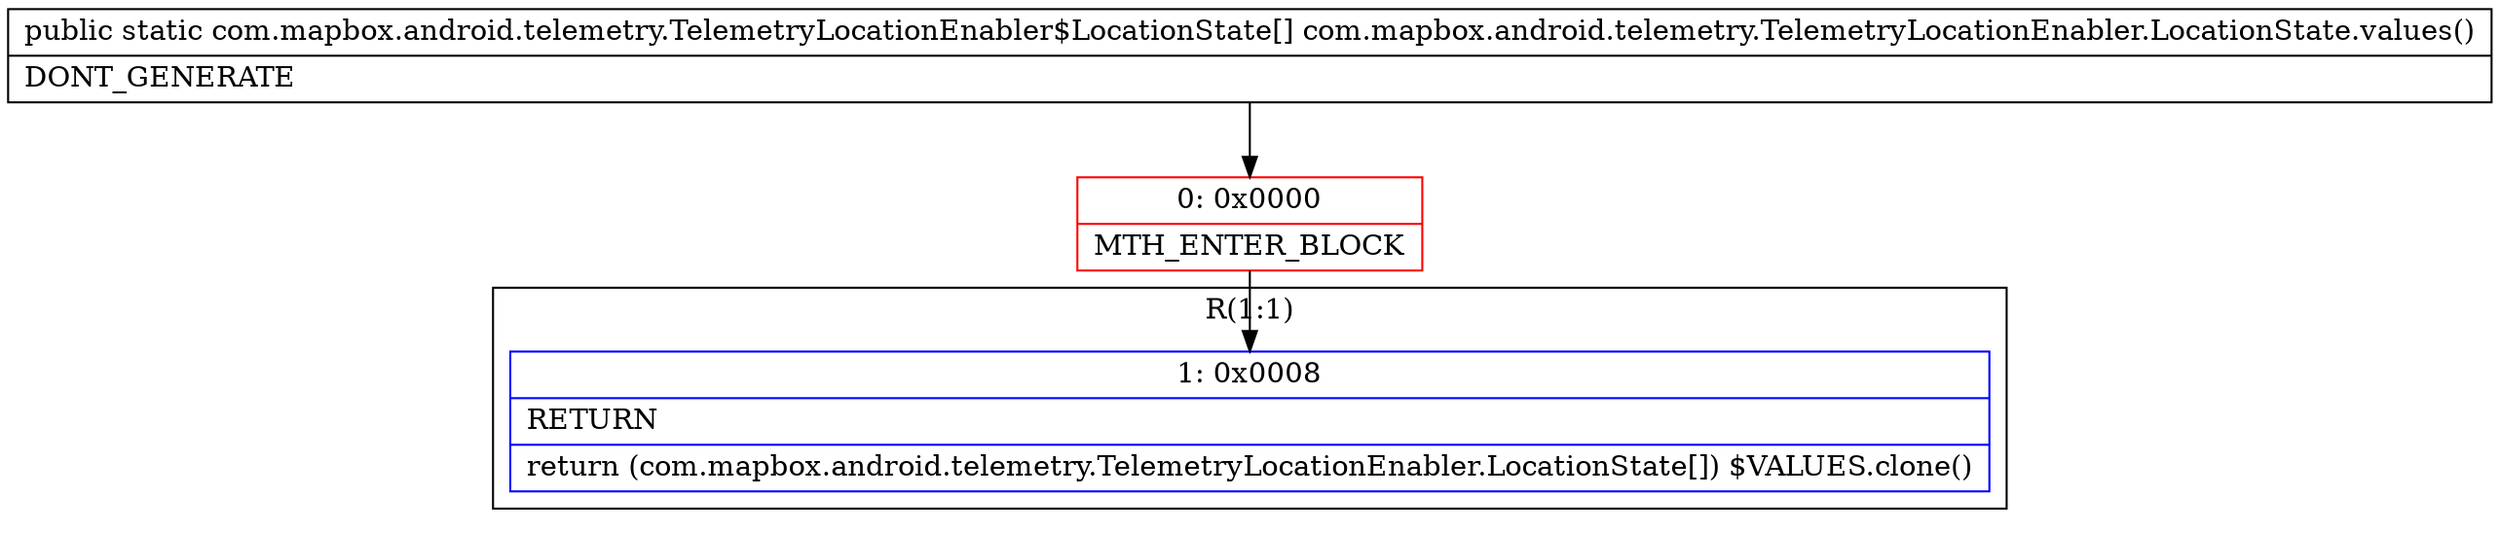 digraph "CFG forcom.mapbox.android.telemetry.TelemetryLocationEnabler.LocationState.values()[Lcom\/mapbox\/android\/telemetry\/TelemetryLocationEnabler$LocationState;" {
subgraph cluster_Region_1790888708 {
label = "R(1:1)";
node [shape=record,color=blue];
Node_1 [shape=record,label="{1\:\ 0x0008|RETURN\l|return (com.mapbox.android.telemetry.TelemetryLocationEnabler.LocationState[]) $VALUES.clone()\l}"];
}
Node_0 [shape=record,color=red,label="{0\:\ 0x0000|MTH_ENTER_BLOCK\l}"];
MethodNode[shape=record,label="{public static com.mapbox.android.telemetry.TelemetryLocationEnabler$LocationState[] com.mapbox.android.telemetry.TelemetryLocationEnabler.LocationState.values()  | DONT_GENERATE\l}"];
MethodNode -> Node_0;
Node_0 -> Node_1;
}

